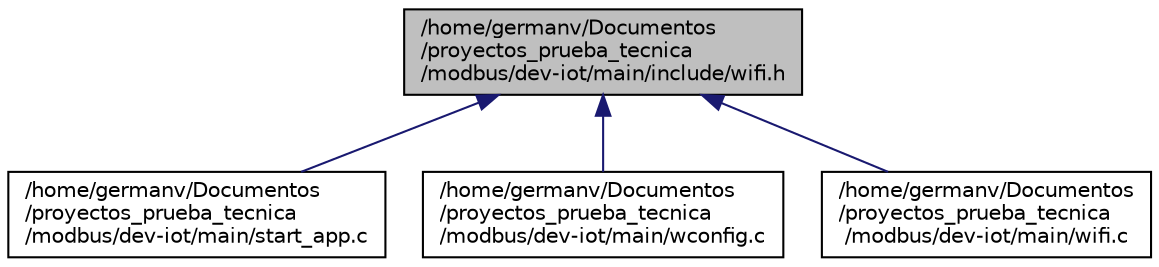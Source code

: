 digraph "/home/germanv/Documentos/proyectos_prueba_tecnica/modbus/dev-iot/main/include/wifi.h"
{
 // LATEX_PDF_SIZE
  edge [fontname="Helvetica",fontsize="10",labelfontname="Helvetica",labelfontsize="10"];
  node [fontname="Helvetica",fontsize="10",shape=record];
  Node1 [label="/home/germanv/Documentos\l/proyectos_prueba_tecnica\l/modbus/dev-iot/main/include/wifi.h",height=0.2,width=0.4,color="black", fillcolor="grey75", style="filled", fontcolor="black",tooltip=" "];
  Node1 -> Node2 [dir="back",color="midnightblue",fontsize="10",style="solid",fontname="Helvetica"];
  Node2 [label="/home/germanv/Documentos\l/proyectos_prueba_tecnica\l/modbus/dev-iot/main/start_app.c",height=0.2,width=0.4,color="black", fillcolor="white", style="filled",URL="$start__app_8c.html",tooltip=" "];
  Node1 -> Node3 [dir="back",color="midnightblue",fontsize="10",style="solid",fontname="Helvetica"];
  Node3 [label="/home/germanv/Documentos\l/proyectos_prueba_tecnica\l/modbus/dev-iot/main/wconfig.c",height=0.2,width=0.4,color="black", fillcolor="white", style="filled",URL="$wconfig_8c.html",tooltip=" "];
  Node1 -> Node4 [dir="back",color="midnightblue",fontsize="10",style="solid",fontname="Helvetica"];
  Node4 [label="/home/germanv/Documentos\l/proyectos_prueba_tecnica\l/modbus/dev-iot/main/wifi.c",height=0.2,width=0.4,color="black", fillcolor="white", style="filled",URL="$wifi_8c.html",tooltip=" "];
}
